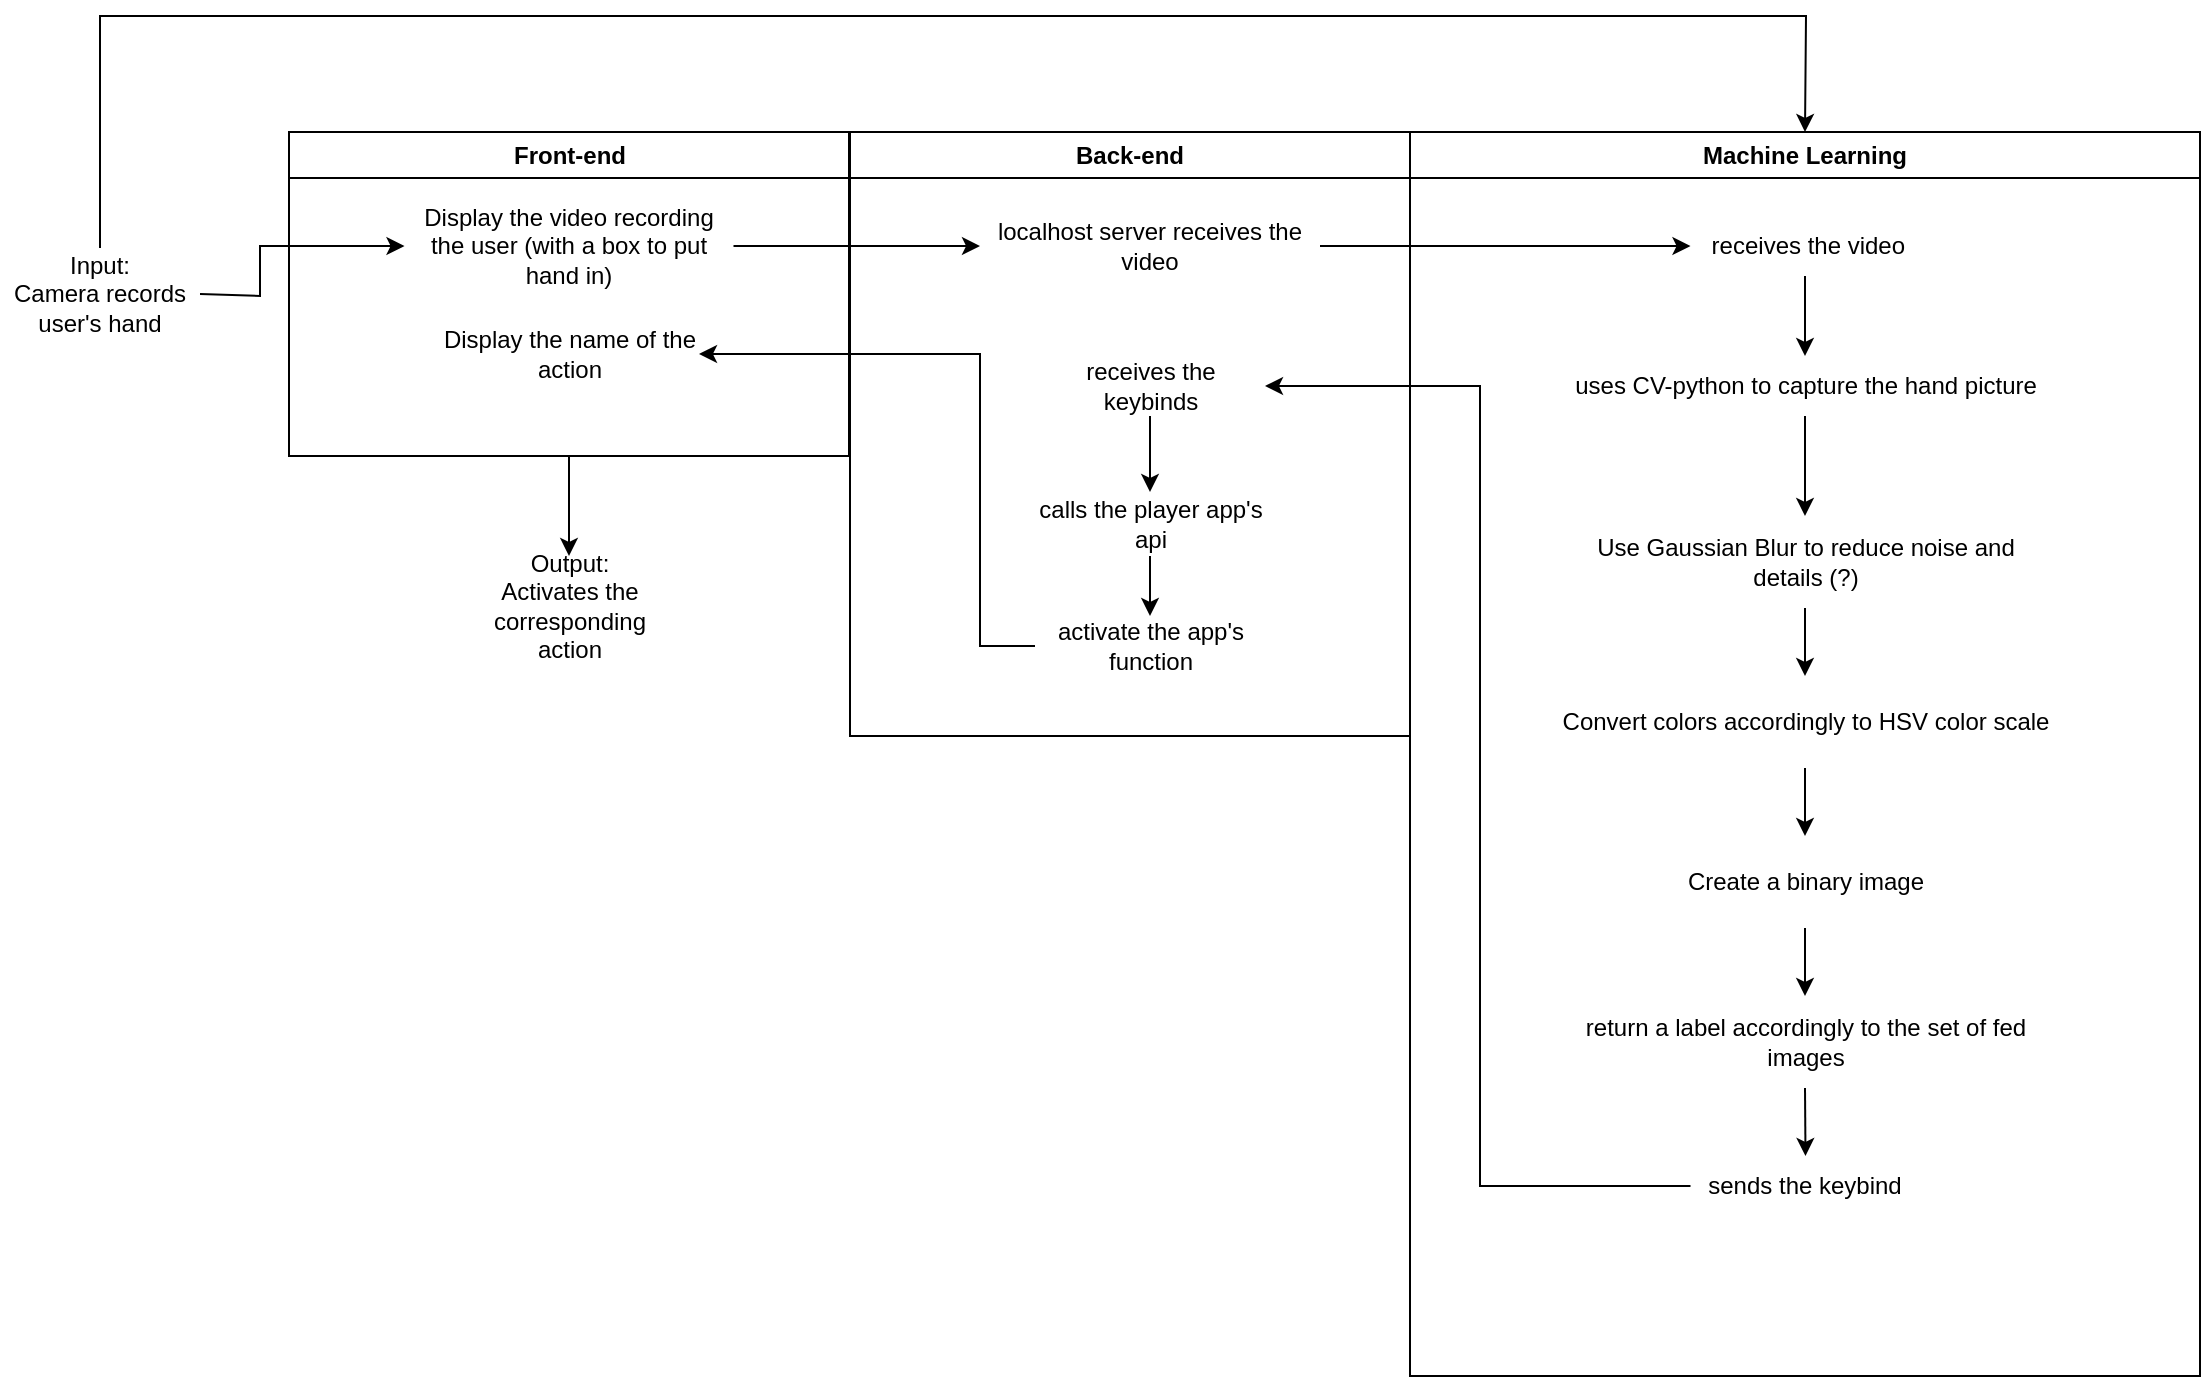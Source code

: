 <mxfile version="24.7.14">
  <diagram name="Page-1" id="qM-dndeL01rpGQbccABR">
    <mxGraphModel dx="1434" dy="761" grid="1" gridSize="10" guides="1" tooltips="1" connect="1" arrows="1" fold="1" page="1" pageScale="1" pageWidth="850" pageHeight="1100" math="0" shadow="0">
      <root>
        <mxCell id="0" />
        <mxCell id="1" parent="0" />
        <mxCell id="0gMSVo61wFCWmxPn4bPW-1" value="Front-end" style="swimlane;whiteSpace=wrap" vertex="1" parent="1">
          <mxGeometry x="164.5" y="128" width="280" height="162" as="geometry" />
        </mxCell>
        <mxCell id="0gMSVo61wFCWmxPn4bPW-2" value="Display the video recording the user (with a box to put hand in)" style="text;html=1;align=center;verticalAlign=middle;whiteSpace=wrap;rounded=0;" vertex="1" parent="0gMSVo61wFCWmxPn4bPW-1">
          <mxGeometry x="57.75" y="42" width="164.5" height="30" as="geometry" />
        </mxCell>
        <mxCell id="0gMSVo61wFCWmxPn4bPW-3" value="Display the name of the action" style="text;html=1;align=center;verticalAlign=middle;whiteSpace=wrap;rounded=0;" vertex="1" parent="0gMSVo61wFCWmxPn4bPW-1">
          <mxGeometry x="75" y="96" width="130" height="30" as="geometry" />
        </mxCell>
        <mxCell id="0gMSVo61wFCWmxPn4bPW-4" value="Back-end" style="swimlane;whiteSpace=wrap;startSize=23;" vertex="1" parent="1">
          <mxGeometry x="445" y="128" width="280" height="302" as="geometry" />
        </mxCell>
        <mxCell id="0gMSVo61wFCWmxPn4bPW-5" value="localhost server receives the video" style="text;html=1;align=center;verticalAlign=middle;whiteSpace=wrap;rounded=0;" vertex="1" parent="0gMSVo61wFCWmxPn4bPW-4">
          <mxGeometry x="65" y="42" width="170" height="30" as="geometry" />
        </mxCell>
        <mxCell id="0gMSVo61wFCWmxPn4bPW-6" value="receives the keybinds" style="text;html=1;align=center;verticalAlign=middle;whiteSpace=wrap;rounded=0;" vertex="1" parent="0gMSVo61wFCWmxPn4bPW-4">
          <mxGeometry x="92.5" y="112" width="115" height="30" as="geometry" />
        </mxCell>
        <mxCell id="0gMSVo61wFCWmxPn4bPW-7" value="calls the player app&#39;s api" style="text;html=1;align=center;verticalAlign=middle;whiteSpace=wrap;rounded=0;" vertex="1" parent="0gMSVo61wFCWmxPn4bPW-4">
          <mxGeometry x="92.5" y="180" width="115" height="32" as="geometry" />
        </mxCell>
        <mxCell id="0gMSVo61wFCWmxPn4bPW-8" value="activate the app&#39;s function" style="text;html=1;align=center;verticalAlign=middle;whiteSpace=wrap;rounded=0;" vertex="1" parent="0gMSVo61wFCWmxPn4bPW-4">
          <mxGeometry x="92.5" y="242" width="115" height="30" as="geometry" />
        </mxCell>
        <mxCell id="0gMSVo61wFCWmxPn4bPW-9" value="" style="endArrow=classic;html=1;rounded=0;entryX=0.5;entryY=0;entryDx=0;entryDy=0;exitX=0.5;exitY=1;exitDx=0;exitDy=0;" edge="1" parent="0gMSVo61wFCWmxPn4bPW-4" source="0gMSVo61wFCWmxPn4bPW-6" target="0gMSVo61wFCWmxPn4bPW-7">
          <mxGeometry width="50" height="50" relative="1" as="geometry">
            <mxPoint x="95" y="162" as="sourcePoint" />
            <mxPoint x="268" y="162" as="targetPoint" />
          </mxGeometry>
        </mxCell>
        <mxCell id="0gMSVo61wFCWmxPn4bPW-10" value="" style="endArrow=classic;html=1;rounded=0;entryX=0.5;entryY=0;entryDx=0;entryDy=0;exitX=0.5;exitY=1;exitDx=0;exitDy=0;" edge="1" parent="0gMSVo61wFCWmxPn4bPW-4" source="0gMSVo61wFCWmxPn4bPW-7" target="0gMSVo61wFCWmxPn4bPW-8">
          <mxGeometry width="50" height="50" relative="1" as="geometry">
            <mxPoint x="160" y="152" as="sourcePoint" />
            <mxPoint x="160" y="190" as="targetPoint" />
          </mxGeometry>
        </mxCell>
        <mxCell id="0gMSVo61wFCWmxPn4bPW-11" value="Machine Learning" style="swimlane;whiteSpace=wrap" vertex="1" parent="1">
          <mxGeometry x="725" y="128" width="395" height="622" as="geometry" />
        </mxCell>
        <mxCell id="0gMSVo61wFCWmxPn4bPW-12" value="&amp;nbsp;receives the video" style="text;html=1;align=center;verticalAlign=middle;whiteSpace=wrap;rounded=0;" vertex="1" parent="0gMSVo61wFCWmxPn4bPW-11">
          <mxGeometry x="140.25" y="42" width="114.5" height="30" as="geometry" />
        </mxCell>
        <mxCell id="0gMSVo61wFCWmxPn4bPW-13" value="uses CV-python to capture the hand picture" style="text;html=1;align=center;verticalAlign=middle;whiteSpace=wrap;rounded=0;" vertex="1" parent="0gMSVo61wFCWmxPn4bPW-11">
          <mxGeometry x="77.5" y="112" width="240" height="30" as="geometry" />
        </mxCell>
        <mxCell id="0gMSVo61wFCWmxPn4bPW-16" value="" style="endArrow=classic;html=1;rounded=0;entryX=0.5;entryY=0;entryDx=0;entryDy=0;exitX=0.5;exitY=1;exitDx=0;exitDy=0;" edge="1" parent="0gMSVo61wFCWmxPn4bPW-11" source="0gMSVo61wFCWmxPn4bPW-12" target="0gMSVo61wFCWmxPn4bPW-13">
          <mxGeometry width="50" height="50" relative="1" as="geometry">
            <mxPoint x="-164.5" y="342" as="sourcePoint" />
            <mxPoint x="-114.5" y="292" as="targetPoint" />
          </mxGeometry>
        </mxCell>
        <mxCell id="0gMSVo61wFCWmxPn4bPW-17" value="" style="endArrow=classic;html=1;rounded=0;entryX=0.5;entryY=0;entryDx=0;entryDy=0;exitX=0.5;exitY=1;exitDx=0;exitDy=0;" edge="1" parent="0gMSVo61wFCWmxPn4bPW-11" source="0gMSVo61wFCWmxPn4bPW-13" target="0gMSVo61wFCWmxPn4bPW-30">
          <mxGeometry width="50" height="50" relative="1" as="geometry">
            <mxPoint x="150" y="82" as="sourcePoint" />
            <mxPoint x="140" y="192" as="targetPoint" />
          </mxGeometry>
        </mxCell>
        <mxCell id="0gMSVo61wFCWmxPn4bPW-30" value="Use Gaussian Blur to reduce noise and details (?)" style="text;html=1;align=center;verticalAlign=middle;whiteSpace=wrap;rounded=0;" vertex="1" parent="0gMSVo61wFCWmxPn4bPW-11">
          <mxGeometry x="82.5" y="192" width="230" height="46" as="geometry" />
        </mxCell>
        <mxCell id="0gMSVo61wFCWmxPn4bPW-31" value="Convert colors accordingly to HSV color scale" style="text;html=1;align=center;verticalAlign=middle;whiteSpace=wrap;rounded=0;" vertex="1" parent="0gMSVo61wFCWmxPn4bPW-11">
          <mxGeometry x="68.75" y="272" width="257.5" height="46" as="geometry" />
        </mxCell>
        <mxCell id="0gMSVo61wFCWmxPn4bPW-32" value="" style="endArrow=classic;html=1;rounded=0;exitX=0.5;exitY=1;exitDx=0;exitDy=0;entryX=0.5;entryY=0;entryDx=0;entryDy=0;" edge="1" parent="0gMSVo61wFCWmxPn4bPW-11" source="0gMSVo61wFCWmxPn4bPW-30" target="0gMSVo61wFCWmxPn4bPW-31">
          <mxGeometry width="50" height="50" relative="1" as="geometry">
            <mxPoint x="197" y="222" as="sourcePoint" />
            <mxPoint x="197" y="272" as="targetPoint" />
          </mxGeometry>
        </mxCell>
        <mxCell id="0gMSVo61wFCWmxPn4bPW-33" value="Create a binary image" style="text;html=1;align=center;verticalAlign=middle;whiteSpace=wrap;rounded=0;" vertex="1" parent="0gMSVo61wFCWmxPn4bPW-11">
          <mxGeometry x="68.75" y="352" width="257.5" height="46" as="geometry" />
        </mxCell>
        <mxCell id="0gMSVo61wFCWmxPn4bPW-34" value="" style="endArrow=classic;html=1;rounded=0;entryX=0.5;entryY=0;entryDx=0;entryDy=0;exitX=0.5;exitY=1;exitDx=0;exitDy=0;" edge="1" parent="0gMSVo61wFCWmxPn4bPW-11" source="0gMSVo61wFCWmxPn4bPW-31" target="0gMSVo61wFCWmxPn4bPW-33">
          <mxGeometry width="50" height="50" relative="1" as="geometry">
            <mxPoint x="197" y="302" as="sourcePoint" />
            <mxPoint x="197" y="352" as="targetPoint" />
          </mxGeometry>
        </mxCell>
        <mxCell id="0gMSVo61wFCWmxPn4bPW-35" value="" style="endArrow=classic;html=1;rounded=0;exitX=0.5;exitY=1;exitDx=0;exitDy=0;entryX=0.5;entryY=0;entryDx=0;entryDy=0;" edge="1" parent="0gMSVo61wFCWmxPn4bPW-11" source="0gMSVo61wFCWmxPn4bPW-33" target="0gMSVo61wFCWmxPn4bPW-36">
          <mxGeometry width="50" height="50" relative="1" as="geometry">
            <mxPoint x="175" y="452" as="sourcePoint" />
            <mxPoint x="198" y="442" as="targetPoint" />
          </mxGeometry>
        </mxCell>
        <mxCell id="0gMSVo61wFCWmxPn4bPW-36" value="return a label accordingly to the set of fed images" style="text;html=1;align=center;verticalAlign=middle;whiteSpace=wrap;rounded=0;" vertex="1" parent="0gMSVo61wFCWmxPn4bPW-11">
          <mxGeometry x="68.75" y="432" width="257.5" height="46" as="geometry" />
        </mxCell>
        <mxCell id="0gMSVo61wFCWmxPn4bPW-20" value="sends the keybind" style="text;html=1;align=center;verticalAlign=middle;whiteSpace=wrap;rounded=0;" vertex="1" parent="0gMSVo61wFCWmxPn4bPW-11">
          <mxGeometry x="140.25" y="512" width="115" height="30" as="geometry" />
        </mxCell>
        <mxCell id="0gMSVo61wFCWmxPn4bPW-37" value="" style="endArrow=classic;html=1;rounded=0;entryX=0.5;entryY=0;entryDx=0;entryDy=0;exitX=0.5;exitY=1;exitDx=0;exitDy=0;" edge="1" parent="0gMSVo61wFCWmxPn4bPW-11" source="0gMSVo61wFCWmxPn4bPW-36" target="0gMSVo61wFCWmxPn4bPW-20">
          <mxGeometry width="50" height="50" relative="1" as="geometry">
            <mxPoint x="208" y="328" as="sourcePoint" />
            <mxPoint x="208" y="362" as="targetPoint" />
          </mxGeometry>
        </mxCell>
        <mxCell id="0gMSVo61wFCWmxPn4bPW-21" value="" style="endArrow=classic;html=1;rounded=0;entryX=0;entryY=0.5;entryDx=0;entryDy=0;exitX=1;exitY=0.5;exitDx=0;exitDy=0;" edge="1" parent="1" source="0gMSVo61wFCWmxPn4bPW-22" target="0gMSVo61wFCWmxPn4bPW-2">
          <mxGeometry width="50" height="50" relative="1" as="geometry">
            <mxPoint x="130" y="413" as="sourcePoint" />
            <mxPoint x="500" y="410" as="targetPoint" />
            <Array as="points">
              <mxPoint x="150" y="210" />
              <mxPoint x="150" y="185" />
            </Array>
          </mxGeometry>
        </mxCell>
        <mxCell id="0gMSVo61wFCWmxPn4bPW-22" value="&lt;div&gt;Input:&lt;/div&gt;&lt;div&gt;Camera records user&#39;s hand&lt;/div&gt;" style="text;html=1;align=center;verticalAlign=middle;whiteSpace=wrap;rounded=0;" vertex="1" parent="1">
          <mxGeometry x="20" y="186" width="100" height="46" as="geometry" />
        </mxCell>
        <mxCell id="0gMSVo61wFCWmxPn4bPW-23" value="" style="endArrow=classic;html=1;rounded=0;entryX=0;entryY=0.5;entryDx=0;entryDy=0;exitX=1;exitY=0.5;exitDx=0;exitDy=0;entryPerimeter=0;" edge="1" parent="1" source="0gMSVo61wFCWmxPn4bPW-2" target="0gMSVo61wFCWmxPn4bPW-5">
          <mxGeometry width="50" height="50" relative="1" as="geometry">
            <mxPoint x="560" y="470" as="sourcePoint" />
            <mxPoint x="500" y="220" as="targetPoint" />
          </mxGeometry>
        </mxCell>
        <mxCell id="0gMSVo61wFCWmxPn4bPW-24" value="" style="endArrow=classic;html=1;rounded=0;entryX=0;entryY=0.5;entryDx=0;entryDy=0;exitX=1;exitY=0.5;exitDx=0;exitDy=0;" edge="1" parent="1" source="0gMSVo61wFCWmxPn4bPW-5" target="0gMSVo61wFCWmxPn4bPW-12">
          <mxGeometry width="50" height="50" relative="1" as="geometry">
            <mxPoint x="397" y="188" as="sourcePoint" />
            <mxPoint x="515" y="188" as="targetPoint" />
          </mxGeometry>
        </mxCell>
        <mxCell id="0gMSVo61wFCWmxPn4bPW-25" value="" style="endArrow=classic;html=1;rounded=0;exitX=0;exitY=0.5;exitDx=0;exitDy=0;entryX=1;entryY=0.5;entryDx=0;entryDy=0;" edge="1" parent="1" source="0gMSVo61wFCWmxPn4bPW-8" target="0gMSVo61wFCWmxPn4bPW-3">
          <mxGeometry width="50" height="50" relative="1" as="geometry">
            <mxPoint x="560" y="470" as="sourcePoint" />
            <mxPoint x="400" y="255" as="targetPoint" />
            <Array as="points">
              <mxPoint x="510" y="385" />
              <mxPoint x="510" y="239" />
            </Array>
          </mxGeometry>
        </mxCell>
        <mxCell id="0gMSVo61wFCWmxPn4bPW-26" value="Output:&lt;div&gt;Activates the corresponding action&lt;/div&gt;" style="text;html=1;align=center;verticalAlign=middle;whiteSpace=wrap;rounded=0;" vertex="1" parent="1">
          <mxGeometry x="266.75" y="340" width="75.5" height="50" as="geometry" />
        </mxCell>
        <mxCell id="0gMSVo61wFCWmxPn4bPW-27" value="" style="endArrow=classic;html=1;rounded=0;entryX=0.5;entryY=0;entryDx=0;entryDy=0;exitX=0.5;exitY=1;exitDx=0;exitDy=0;" edge="1" parent="1" source="0gMSVo61wFCWmxPn4bPW-1" target="0gMSVo61wFCWmxPn4bPW-26">
          <mxGeometry width="50" height="50" relative="1" as="geometry">
            <mxPoint x="397" y="195" as="sourcePoint" />
            <mxPoint x="520" y="195" as="targetPoint" />
          </mxGeometry>
        </mxCell>
        <mxCell id="0gMSVo61wFCWmxPn4bPW-28" value="" style="endArrow=classic;html=1;rounded=0;exitX=0;exitY=0.5;exitDx=0;exitDy=0;entryX=1;entryY=0.5;entryDx=0;entryDy=0;" edge="1" parent="1" source="0gMSVo61wFCWmxPn4bPW-20" target="0gMSVo61wFCWmxPn4bPW-6">
          <mxGeometry width="50" height="50" relative="1" as="geometry">
            <mxPoint x="840" y="610" as="sourcePoint" />
            <mxPoint x="760" y="250" as="targetPoint" />
            <Array as="points">
              <mxPoint x="760" y="655" />
              <mxPoint x="760" y="525" />
              <mxPoint x="760" y="385" />
              <mxPoint x="760" y="255" />
            </Array>
          </mxGeometry>
        </mxCell>
        <mxCell id="0gMSVo61wFCWmxPn4bPW-29" value="" style="endArrow=classic;html=1;rounded=0;entryX=0.5;entryY=0;entryDx=0;entryDy=0;exitX=0.5;exitY=0;exitDx=0;exitDy=0;" edge="1" parent="1" source="0gMSVo61wFCWmxPn4bPW-22" target="0gMSVo61wFCWmxPn4bPW-11">
          <mxGeometry width="50" height="50" relative="1" as="geometry">
            <mxPoint x="130" y="219" as="sourcePoint" />
            <mxPoint x="175" y="219" as="targetPoint" />
            <Array as="points">
              <mxPoint x="70" y="70" />
              <mxPoint x="923" y="70" />
            </Array>
          </mxGeometry>
        </mxCell>
      </root>
    </mxGraphModel>
  </diagram>
</mxfile>
